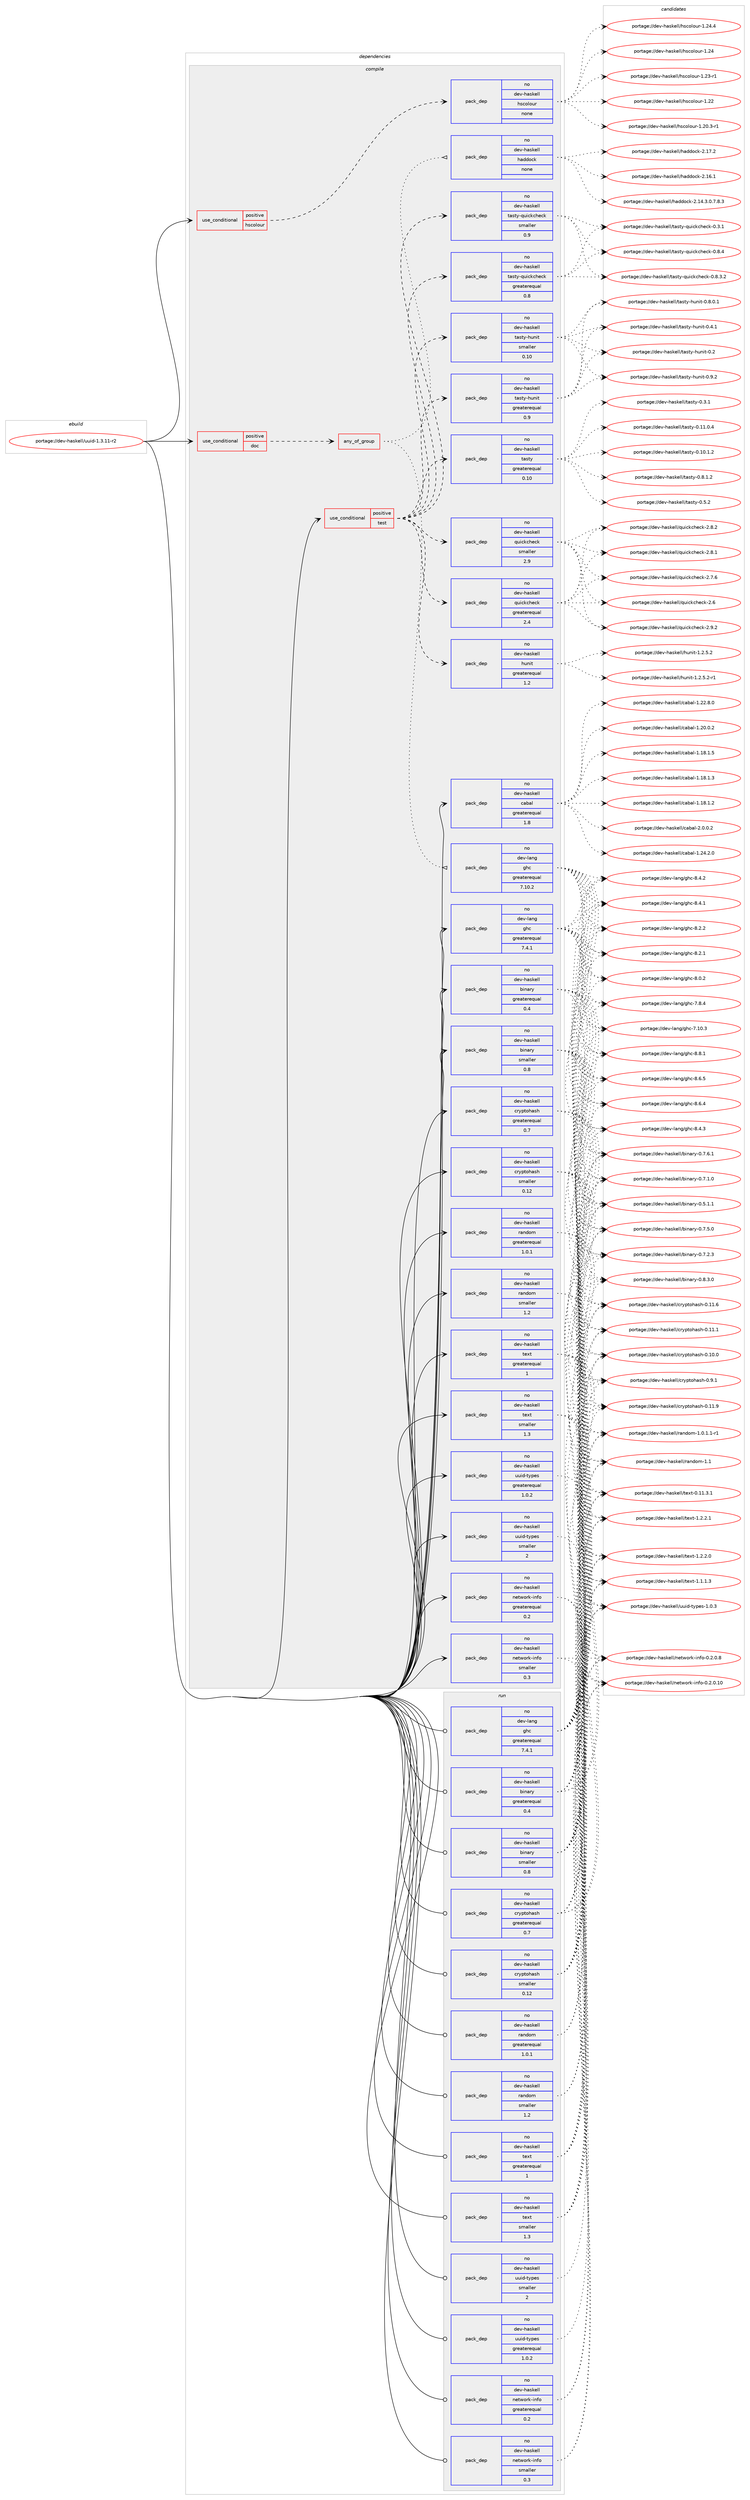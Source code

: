 digraph prolog {

# *************
# Graph options
# *************

newrank=true;
concentrate=true;
compound=true;
graph [rankdir=LR,fontname=Helvetica,fontsize=10,ranksep=1.5];#, ranksep=2.5, nodesep=0.2];
edge  [arrowhead=vee];
node  [fontname=Helvetica,fontsize=10];

# **********
# The ebuild
# **********

subgraph cluster_leftcol {
color=gray;
label=<<i>ebuild</i>>;
id [label="portage://dev-haskell/uuid-1.3.11-r2", color=red, width=4, href="../dev-haskell/uuid-1.3.11-r2.svg"];
}

# ****************
# The dependencies
# ****************

subgraph cluster_midcol {
color=gray;
label=<<i>dependencies</i>>;
subgraph cluster_compile {
fillcolor="#eeeeee";
style=filled;
label=<<i>compile</i>>;
subgraph cond131152 {
dependency540403 [label=<<TABLE BORDER="0" CELLBORDER="1" CELLSPACING="0" CELLPADDING="4"><TR><TD ROWSPAN="3" CELLPADDING="10">use_conditional</TD></TR><TR><TD>positive</TD></TR><TR><TD>doc</TD></TR></TABLE>>, shape=none, color=red];
subgraph any5537 {
dependency540404 [label=<<TABLE BORDER="0" CELLBORDER="1" CELLSPACING="0" CELLPADDING="4"><TR><TD CELLPADDING="10">any_of_group</TD></TR></TABLE>>, shape=none, color=red];subgraph pack403477 {
dependency540405 [label=<<TABLE BORDER="0" CELLBORDER="1" CELLSPACING="0" CELLPADDING="4" WIDTH="220"><TR><TD ROWSPAN="6" CELLPADDING="30">pack_dep</TD></TR><TR><TD WIDTH="110">no</TD></TR><TR><TD>dev-haskell</TD></TR><TR><TD>haddock</TD></TR><TR><TD>none</TD></TR><TR><TD></TD></TR></TABLE>>, shape=none, color=blue];
}
dependency540404:e -> dependency540405:w [weight=20,style="dotted",arrowhead="oinv"];
subgraph pack403478 {
dependency540406 [label=<<TABLE BORDER="0" CELLBORDER="1" CELLSPACING="0" CELLPADDING="4" WIDTH="220"><TR><TD ROWSPAN="6" CELLPADDING="30">pack_dep</TD></TR><TR><TD WIDTH="110">no</TD></TR><TR><TD>dev-lang</TD></TR><TR><TD>ghc</TD></TR><TR><TD>greaterequal</TD></TR><TR><TD>7.10.2</TD></TR></TABLE>>, shape=none, color=blue];
}
dependency540404:e -> dependency540406:w [weight=20,style="dotted",arrowhead="oinv"];
}
dependency540403:e -> dependency540404:w [weight=20,style="dashed",arrowhead="vee"];
}
id:e -> dependency540403:w [weight=20,style="solid",arrowhead="vee"];
subgraph cond131153 {
dependency540407 [label=<<TABLE BORDER="0" CELLBORDER="1" CELLSPACING="0" CELLPADDING="4"><TR><TD ROWSPAN="3" CELLPADDING="10">use_conditional</TD></TR><TR><TD>positive</TD></TR><TR><TD>hscolour</TD></TR></TABLE>>, shape=none, color=red];
subgraph pack403479 {
dependency540408 [label=<<TABLE BORDER="0" CELLBORDER="1" CELLSPACING="0" CELLPADDING="4" WIDTH="220"><TR><TD ROWSPAN="6" CELLPADDING="30">pack_dep</TD></TR><TR><TD WIDTH="110">no</TD></TR><TR><TD>dev-haskell</TD></TR><TR><TD>hscolour</TD></TR><TR><TD>none</TD></TR><TR><TD></TD></TR></TABLE>>, shape=none, color=blue];
}
dependency540407:e -> dependency540408:w [weight=20,style="dashed",arrowhead="vee"];
}
id:e -> dependency540407:w [weight=20,style="solid",arrowhead="vee"];
subgraph cond131154 {
dependency540409 [label=<<TABLE BORDER="0" CELLBORDER="1" CELLSPACING="0" CELLPADDING="4"><TR><TD ROWSPAN="3" CELLPADDING="10">use_conditional</TD></TR><TR><TD>positive</TD></TR><TR><TD>test</TD></TR></TABLE>>, shape=none, color=red];
subgraph pack403480 {
dependency540410 [label=<<TABLE BORDER="0" CELLBORDER="1" CELLSPACING="0" CELLPADDING="4" WIDTH="220"><TR><TD ROWSPAN="6" CELLPADDING="30">pack_dep</TD></TR><TR><TD WIDTH="110">no</TD></TR><TR><TD>dev-haskell</TD></TR><TR><TD>hunit</TD></TR><TR><TD>greaterequal</TD></TR><TR><TD>1.2</TD></TR></TABLE>>, shape=none, color=blue];
}
dependency540409:e -> dependency540410:w [weight=20,style="dashed",arrowhead="vee"];
subgraph pack403481 {
dependency540411 [label=<<TABLE BORDER="0" CELLBORDER="1" CELLSPACING="0" CELLPADDING="4" WIDTH="220"><TR><TD ROWSPAN="6" CELLPADDING="30">pack_dep</TD></TR><TR><TD WIDTH="110">no</TD></TR><TR><TD>dev-haskell</TD></TR><TR><TD>quickcheck</TD></TR><TR><TD>greaterequal</TD></TR><TR><TD>2.4</TD></TR></TABLE>>, shape=none, color=blue];
}
dependency540409:e -> dependency540411:w [weight=20,style="dashed",arrowhead="vee"];
subgraph pack403482 {
dependency540412 [label=<<TABLE BORDER="0" CELLBORDER="1" CELLSPACING="0" CELLPADDING="4" WIDTH="220"><TR><TD ROWSPAN="6" CELLPADDING="30">pack_dep</TD></TR><TR><TD WIDTH="110">no</TD></TR><TR><TD>dev-haskell</TD></TR><TR><TD>quickcheck</TD></TR><TR><TD>smaller</TD></TR><TR><TD>2.9</TD></TR></TABLE>>, shape=none, color=blue];
}
dependency540409:e -> dependency540412:w [weight=20,style="dashed",arrowhead="vee"];
subgraph pack403483 {
dependency540413 [label=<<TABLE BORDER="0" CELLBORDER="1" CELLSPACING="0" CELLPADDING="4" WIDTH="220"><TR><TD ROWSPAN="6" CELLPADDING="30">pack_dep</TD></TR><TR><TD WIDTH="110">no</TD></TR><TR><TD>dev-haskell</TD></TR><TR><TD>tasty</TD></TR><TR><TD>greaterequal</TD></TR><TR><TD>0.10</TD></TR></TABLE>>, shape=none, color=blue];
}
dependency540409:e -> dependency540413:w [weight=20,style="dashed",arrowhead="vee"];
subgraph pack403484 {
dependency540414 [label=<<TABLE BORDER="0" CELLBORDER="1" CELLSPACING="0" CELLPADDING="4" WIDTH="220"><TR><TD ROWSPAN="6" CELLPADDING="30">pack_dep</TD></TR><TR><TD WIDTH="110">no</TD></TR><TR><TD>dev-haskell</TD></TR><TR><TD>tasty-hunit</TD></TR><TR><TD>greaterequal</TD></TR><TR><TD>0.9</TD></TR></TABLE>>, shape=none, color=blue];
}
dependency540409:e -> dependency540414:w [weight=20,style="dashed",arrowhead="vee"];
subgraph pack403485 {
dependency540415 [label=<<TABLE BORDER="0" CELLBORDER="1" CELLSPACING="0" CELLPADDING="4" WIDTH="220"><TR><TD ROWSPAN="6" CELLPADDING="30">pack_dep</TD></TR><TR><TD WIDTH="110">no</TD></TR><TR><TD>dev-haskell</TD></TR><TR><TD>tasty-hunit</TD></TR><TR><TD>smaller</TD></TR><TR><TD>0.10</TD></TR></TABLE>>, shape=none, color=blue];
}
dependency540409:e -> dependency540415:w [weight=20,style="dashed",arrowhead="vee"];
subgraph pack403486 {
dependency540416 [label=<<TABLE BORDER="0" CELLBORDER="1" CELLSPACING="0" CELLPADDING="4" WIDTH="220"><TR><TD ROWSPAN="6" CELLPADDING="30">pack_dep</TD></TR><TR><TD WIDTH="110">no</TD></TR><TR><TD>dev-haskell</TD></TR><TR><TD>tasty-quickcheck</TD></TR><TR><TD>greaterequal</TD></TR><TR><TD>0.8</TD></TR></TABLE>>, shape=none, color=blue];
}
dependency540409:e -> dependency540416:w [weight=20,style="dashed",arrowhead="vee"];
subgraph pack403487 {
dependency540417 [label=<<TABLE BORDER="0" CELLBORDER="1" CELLSPACING="0" CELLPADDING="4" WIDTH="220"><TR><TD ROWSPAN="6" CELLPADDING="30">pack_dep</TD></TR><TR><TD WIDTH="110">no</TD></TR><TR><TD>dev-haskell</TD></TR><TR><TD>tasty-quickcheck</TD></TR><TR><TD>smaller</TD></TR><TR><TD>0.9</TD></TR></TABLE>>, shape=none, color=blue];
}
dependency540409:e -> dependency540417:w [weight=20,style="dashed",arrowhead="vee"];
}
id:e -> dependency540409:w [weight=20,style="solid",arrowhead="vee"];
subgraph pack403488 {
dependency540418 [label=<<TABLE BORDER="0" CELLBORDER="1" CELLSPACING="0" CELLPADDING="4" WIDTH="220"><TR><TD ROWSPAN="6" CELLPADDING="30">pack_dep</TD></TR><TR><TD WIDTH="110">no</TD></TR><TR><TD>dev-haskell</TD></TR><TR><TD>binary</TD></TR><TR><TD>greaterequal</TD></TR><TR><TD>0.4</TD></TR></TABLE>>, shape=none, color=blue];
}
id:e -> dependency540418:w [weight=20,style="solid",arrowhead="vee"];
subgraph pack403489 {
dependency540419 [label=<<TABLE BORDER="0" CELLBORDER="1" CELLSPACING="0" CELLPADDING="4" WIDTH="220"><TR><TD ROWSPAN="6" CELLPADDING="30">pack_dep</TD></TR><TR><TD WIDTH="110">no</TD></TR><TR><TD>dev-haskell</TD></TR><TR><TD>binary</TD></TR><TR><TD>smaller</TD></TR><TR><TD>0.8</TD></TR></TABLE>>, shape=none, color=blue];
}
id:e -> dependency540419:w [weight=20,style="solid",arrowhead="vee"];
subgraph pack403490 {
dependency540420 [label=<<TABLE BORDER="0" CELLBORDER="1" CELLSPACING="0" CELLPADDING="4" WIDTH="220"><TR><TD ROWSPAN="6" CELLPADDING="30">pack_dep</TD></TR><TR><TD WIDTH="110">no</TD></TR><TR><TD>dev-haskell</TD></TR><TR><TD>cabal</TD></TR><TR><TD>greaterequal</TD></TR><TR><TD>1.8</TD></TR></TABLE>>, shape=none, color=blue];
}
id:e -> dependency540420:w [weight=20,style="solid",arrowhead="vee"];
subgraph pack403491 {
dependency540421 [label=<<TABLE BORDER="0" CELLBORDER="1" CELLSPACING="0" CELLPADDING="4" WIDTH="220"><TR><TD ROWSPAN="6" CELLPADDING="30">pack_dep</TD></TR><TR><TD WIDTH="110">no</TD></TR><TR><TD>dev-haskell</TD></TR><TR><TD>cryptohash</TD></TR><TR><TD>greaterequal</TD></TR><TR><TD>0.7</TD></TR></TABLE>>, shape=none, color=blue];
}
id:e -> dependency540421:w [weight=20,style="solid",arrowhead="vee"];
subgraph pack403492 {
dependency540422 [label=<<TABLE BORDER="0" CELLBORDER="1" CELLSPACING="0" CELLPADDING="4" WIDTH="220"><TR><TD ROWSPAN="6" CELLPADDING="30">pack_dep</TD></TR><TR><TD WIDTH="110">no</TD></TR><TR><TD>dev-haskell</TD></TR><TR><TD>cryptohash</TD></TR><TR><TD>smaller</TD></TR><TR><TD>0.12</TD></TR></TABLE>>, shape=none, color=blue];
}
id:e -> dependency540422:w [weight=20,style="solid",arrowhead="vee"];
subgraph pack403493 {
dependency540423 [label=<<TABLE BORDER="0" CELLBORDER="1" CELLSPACING="0" CELLPADDING="4" WIDTH="220"><TR><TD ROWSPAN="6" CELLPADDING="30">pack_dep</TD></TR><TR><TD WIDTH="110">no</TD></TR><TR><TD>dev-haskell</TD></TR><TR><TD>network-info</TD></TR><TR><TD>greaterequal</TD></TR><TR><TD>0.2</TD></TR></TABLE>>, shape=none, color=blue];
}
id:e -> dependency540423:w [weight=20,style="solid",arrowhead="vee"];
subgraph pack403494 {
dependency540424 [label=<<TABLE BORDER="0" CELLBORDER="1" CELLSPACING="0" CELLPADDING="4" WIDTH="220"><TR><TD ROWSPAN="6" CELLPADDING="30">pack_dep</TD></TR><TR><TD WIDTH="110">no</TD></TR><TR><TD>dev-haskell</TD></TR><TR><TD>network-info</TD></TR><TR><TD>smaller</TD></TR><TR><TD>0.3</TD></TR></TABLE>>, shape=none, color=blue];
}
id:e -> dependency540424:w [weight=20,style="solid",arrowhead="vee"];
subgraph pack403495 {
dependency540425 [label=<<TABLE BORDER="0" CELLBORDER="1" CELLSPACING="0" CELLPADDING="4" WIDTH="220"><TR><TD ROWSPAN="6" CELLPADDING="30">pack_dep</TD></TR><TR><TD WIDTH="110">no</TD></TR><TR><TD>dev-haskell</TD></TR><TR><TD>random</TD></TR><TR><TD>greaterequal</TD></TR><TR><TD>1.0.1</TD></TR></TABLE>>, shape=none, color=blue];
}
id:e -> dependency540425:w [weight=20,style="solid",arrowhead="vee"];
subgraph pack403496 {
dependency540426 [label=<<TABLE BORDER="0" CELLBORDER="1" CELLSPACING="0" CELLPADDING="4" WIDTH="220"><TR><TD ROWSPAN="6" CELLPADDING="30">pack_dep</TD></TR><TR><TD WIDTH="110">no</TD></TR><TR><TD>dev-haskell</TD></TR><TR><TD>random</TD></TR><TR><TD>smaller</TD></TR><TR><TD>1.2</TD></TR></TABLE>>, shape=none, color=blue];
}
id:e -> dependency540426:w [weight=20,style="solid",arrowhead="vee"];
subgraph pack403497 {
dependency540427 [label=<<TABLE BORDER="0" CELLBORDER="1" CELLSPACING="0" CELLPADDING="4" WIDTH="220"><TR><TD ROWSPAN="6" CELLPADDING="30">pack_dep</TD></TR><TR><TD WIDTH="110">no</TD></TR><TR><TD>dev-haskell</TD></TR><TR><TD>text</TD></TR><TR><TD>greaterequal</TD></TR><TR><TD>1</TD></TR></TABLE>>, shape=none, color=blue];
}
id:e -> dependency540427:w [weight=20,style="solid",arrowhead="vee"];
subgraph pack403498 {
dependency540428 [label=<<TABLE BORDER="0" CELLBORDER="1" CELLSPACING="0" CELLPADDING="4" WIDTH="220"><TR><TD ROWSPAN="6" CELLPADDING="30">pack_dep</TD></TR><TR><TD WIDTH="110">no</TD></TR><TR><TD>dev-haskell</TD></TR><TR><TD>text</TD></TR><TR><TD>smaller</TD></TR><TR><TD>1.3</TD></TR></TABLE>>, shape=none, color=blue];
}
id:e -> dependency540428:w [weight=20,style="solid",arrowhead="vee"];
subgraph pack403499 {
dependency540429 [label=<<TABLE BORDER="0" CELLBORDER="1" CELLSPACING="0" CELLPADDING="4" WIDTH="220"><TR><TD ROWSPAN="6" CELLPADDING="30">pack_dep</TD></TR><TR><TD WIDTH="110">no</TD></TR><TR><TD>dev-haskell</TD></TR><TR><TD>uuid-types</TD></TR><TR><TD>greaterequal</TD></TR><TR><TD>1.0.2</TD></TR></TABLE>>, shape=none, color=blue];
}
id:e -> dependency540429:w [weight=20,style="solid",arrowhead="vee"];
subgraph pack403500 {
dependency540430 [label=<<TABLE BORDER="0" CELLBORDER="1" CELLSPACING="0" CELLPADDING="4" WIDTH="220"><TR><TD ROWSPAN="6" CELLPADDING="30">pack_dep</TD></TR><TR><TD WIDTH="110">no</TD></TR><TR><TD>dev-haskell</TD></TR><TR><TD>uuid-types</TD></TR><TR><TD>smaller</TD></TR><TR><TD>2</TD></TR></TABLE>>, shape=none, color=blue];
}
id:e -> dependency540430:w [weight=20,style="solid",arrowhead="vee"];
subgraph pack403501 {
dependency540431 [label=<<TABLE BORDER="0" CELLBORDER="1" CELLSPACING="0" CELLPADDING="4" WIDTH="220"><TR><TD ROWSPAN="6" CELLPADDING="30">pack_dep</TD></TR><TR><TD WIDTH="110">no</TD></TR><TR><TD>dev-lang</TD></TR><TR><TD>ghc</TD></TR><TR><TD>greaterequal</TD></TR><TR><TD>7.4.1</TD></TR></TABLE>>, shape=none, color=blue];
}
id:e -> dependency540431:w [weight=20,style="solid",arrowhead="vee"];
}
subgraph cluster_compileandrun {
fillcolor="#eeeeee";
style=filled;
label=<<i>compile and run</i>>;
}
subgraph cluster_run {
fillcolor="#eeeeee";
style=filled;
label=<<i>run</i>>;
subgraph pack403502 {
dependency540432 [label=<<TABLE BORDER="0" CELLBORDER="1" CELLSPACING="0" CELLPADDING="4" WIDTH="220"><TR><TD ROWSPAN="6" CELLPADDING="30">pack_dep</TD></TR><TR><TD WIDTH="110">no</TD></TR><TR><TD>dev-haskell</TD></TR><TR><TD>binary</TD></TR><TR><TD>greaterequal</TD></TR><TR><TD>0.4</TD></TR></TABLE>>, shape=none, color=blue];
}
id:e -> dependency540432:w [weight=20,style="solid",arrowhead="odot"];
subgraph pack403503 {
dependency540433 [label=<<TABLE BORDER="0" CELLBORDER="1" CELLSPACING="0" CELLPADDING="4" WIDTH="220"><TR><TD ROWSPAN="6" CELLPADDING="30">pack_dep</TD></TR><TR><TD WIDTH="110">no</TD></TR><TR><TD>dev-haskell</TD></TR><TR><TD>binary</TD></TR><TR><TD>smaller</TD></TR><TR><TD>0.8</TD></TR></TABLE>>, shape=none, color=blue];
}
id:e -> dependency540433:w [weight=20,style="solid",arrowhead="odot"];
subgraph pack403504 {
dependency540434 [label=<<TABLE BORDER="0" CELLBORDER="1" CELLSPACING="0" CELLPADDING="4" WIDTH="220"><TR><TD ROWSPAN="6" CELLPADDING="30">pack_dep</TD></TR><TR><TD WIDTH="110">no</TD></TR><TR><TD>dev-haskell</TD></TR><TR><TD>cryptohash</TD></TR><TR><TD>greaterequal</TD></TR><TR><TD>0.7</TD></TR></TABLE>>, shape=none, color=blue];
}
id:e -> dependency540434:w [weight=20,style="solid",arrowhead="odot"];
subgraph pack403505 {
dependency540435 [label=<<TABLE BORDER="0" CELLBORDER="1" CELLSPACING="0" CELLPADDING="4" WIDTH="220"><TR><TD ROWSPAN="6" CELLPADDING="30">pack_dep</TD></TR><TR><TD WIDTH="110">no</TD></TR><TR><TD>dev-haskell</TD></TR><TR><TD>cryptohash</TD></TR><TR><TD>smaller</TD></TR><TR><TD>0.12</TD></TR></TABLE>>, shape=none, color=blue];
}
id:e -> dependency540435:w [weight=20,style="solid",arrowhead="odot"];
subgraph pack403506 {
dependency540436 [label=<<TABLE BORDER="0" CELLBORDER="1" CELLSPACING="0" CELLPADDING="4" WIDTH="220"><TR><TD ROWSPAN="6" CELLPADDING="30">pack_dep</TD></TR><TR><TD WIDTH="110">no</TD></TR><TR><TD>dev-haskell</TD></TR><TR><TD>network-info</TD></TR><TR><TD>greaterequal</TD></TR><TR><TD>0.2</TD></TR></TABLE>>, shape=none, color=blue];
}
id:e -> dependency540436:w [weight=20,style="solid",arrowhead="odot"];
subgraph pack403507 {
dependency540437 [label=<<TABLE BORDER="0" CELLBORDER="1" CELLSPACING="0" CELLPADDING="4" WIDTH="220"><TR><TD ROWSPAN="6" CELLPADDING="30">pack_dep</TD></TR><TR><TD WIDTH="110">no</TD></TR><TR><TD>dev-haskell</TD></TR><TR><TD>network-info</TD></TR><TR><TD>smaller</TD></TR><TR><TD>0.3</TD></TR></TABLE>>, shape=none, color=blue];
}
id:e -> dependency540437:w [weight=20,style="solid",arrowhead="odot"];
subgraph pack403508 {
dependency540438 [label=<<TABLE BORDER="0" CELLBORDER="1" CELLSPACING="0" CELLPADDING="4" WIDTH="220"><TR><TD ROWSPAN="6" CELLPADDING="30">pack_dep</TD></TR><TR><TD WIDTH="110">no</TD></TR><TR><TD>dev-haskell</TD></TR><TR><TD>random</TD></TR><TR><TD>greaterequal</TD></TR><TR><TD>1.0.1</TD></TR></TABLE>>, shape=none, color=blue];
}
id:e -> dependency540438:w [weight=20,style="solid",arrowhead="odot"];
subgraph pack403509 {
dependency540439 [label=<<TABLE BORDER="0" CELLBORDER="1" CELLSPACING="0" CELLPADDING="4" WIDTH="220"><TR><TD ROWSPAN="6" CELLPADDING="30">pack_dep</TD></TR><TR><TD WIDTH="110">no</TD></TR><TR><TD>dev-haskell</TD></TR><TR><TD>random</TD></TR><TR><TD>smaller</TD></TR><TR><TD>1.2</TD></TR></TABLE>>, shape=none, color=blue];
}
id:e -> dependency540439:w [weight=20,style="solid",arrowhead="odot"];
subgraph pack403510 {
dependency540440 [label=<<TABLE BORDER="0" CELLBORDER="1" CELLSPACING="0" CELLPADDING="4" WIDTH="220"><TR><TD ROWSPAN="6" CELLPADDING="30">pack_dep</TD></TR><TR><TD WIDTH="110">no</TD></TR><TR><TD>dev-haskell</TD></TR><TR><TD>text</TD></TR><TR><TD>greaterequal</TD></TR><TR><TD>1</TD></TR></TABLE>>, shape=none, color=blue];
}
id:e -> dependency540440:w [weight=20,style="solid",arrowhead="odot"];
subgraph pack403511 {
dependency540441 [label=<<TABLE BORDER="0" CELLBORDER="1" CELLSPACING="0" CELLPADDING="4" WIDTH="220"><TR><TD ROWSPAN="6" CELLPADDING="30">pack_dep</TD></TR><TR><TD WIDTH="110">no</TD></TR><TR><TD>dev-haskell</TD></TR><TR><TD>text</TD></TR><TR><TD>smaller</TD></TR><TR><TD>1.3</TD></TR></TABLE>>, shape=none, color=blue];
}
id:e -> dependency540441:w [weight=20,style="solid",arrowhead="odot"];
subgraph pack403512 {
dependency540442 [label=<<TABLE BORDER="0" CELLBORDER="1" CELLSPACING="0" CELLPADDING="4" WIDTH="220"><TR><TD ROWSPAN="6" CELLPADDING="30">pack_dep</TD></TR><TR><TD WIDTH="110">no</TD></TR><TR><TD>dev-haskell</TD></TR><TR><TD>uuid-types</TD></TR><TR><TD>greaterequal</TD></TR><TR><TD>1.0.2</TD></TR></TABLE>>, shape=none, color=blue];
}
id:e -> dependency540442:w [weight=20,style="solid",arrowhead="odot"];
subgraph pack403513 {
dependency540443 [label=<<TABLE BORDER="0" CELLBORDER="1" CELLSPACING="0" CELLPADDING="4" WIDTH="220"><TR><TD ROWSPAN="6" CELLPADDING="30">pack_dep</TD></TR><TR><TD WIDTH="110">no</TD></TR><TR><TD>dev-haskell</TD></TR><TR><TD>uuid-types</TD></TR><TR><TD>smaller</TD></TR><TR><TD>2</TD></TR></TABLE>>, shape=none, color=blue];
}
id:e -> dependency540443:w [weight=20,style="solid",arrowhead="odot"];
subgraph pack403514 {
dependency540444 [label=<<TABLE BORDER="0" CELLBORDER="1" CELLSPACING="0" CELLPADDING="4" WIDTH="220"><TR><TD ROWSPAN="6" CELLPADDING="30">pack_dep</TD></TR><TR><TD WIDTH="110">no</TD></TR><TR><TD>dev-lang</TD></TR><TR><TD>ghc</TD></TR><TR><TD>greaterequal</TD></TR><TR><TD>7.4.1</TD></TR></TABLE>>, shape=none, color=blue];
}
id:e -> dependency540444:w [weight=20,style="solid",arrowhead="odot"];
}
}

# **************
# The candidates
# **************

subgraph cluster_choices {
rank=same;
color=gray;
label=<<i>candidates</i>>;

subgraph choice403477 {
color=black;
nodesep=1;
choice100101118451049711510710110810847104971001001119910745504649554650 [label="portage://dev-haskell/haddock-2.17.2", color=red, width=4,href="../dev-haskell/haddock-2.17.2.svg"];
choice100101118451049711510710110810847104971001001119910745504649544649 [label="portage://dev-haskell/haddock-2.16.1", color=red, width=4,href="../dev-haskell/haddock-2.16.1.svg"];
choice1001011184510497115107101108108471049710010011199107455046495246514648465546564651 [label="portage://dev-haskell/haddock-2.14.3.0.7.8.3", color=red, width=4,href="../dev-haskell/haddock-2.14.3.0.7.8.3.svg"];
dependency540405:e -> choice100101118451049711510710110810847104971001001119910745504649554650:w [style=dotted,weight="100"];
dependency540405:e -> choice100101118451049711510710110810847104971001001119910745504649544649:w [style=dotted,weight="100"];
dependency540405:e -> choice1001011184510497115107101108108471049710010011199107455046495246514648465546564651:w [style=dotted,weight="100"];
}
subgraph choice403478 {
color=black;
nodesep=1;
choice10010111845108971101034710310499455646564649 [label="portage://dev-lang/ghc-8.8.1", color=red, width=4,href="../dev-lang/ghc-8.8.1.svg"];
choice10010111845108971101034710310499455646544653 [label="portage://dev-lang/ghc-8.6.5", color=red, width=4,href="../dev-lang/ghc-8.6.5.svg"];
choice10010111845108971101034710310499455646544652 [label="portage://dev-lang/ghc-8.6.4", color=red, width=4,href="../dev-lang/ghc-8.6.4.svg"];
choice10010111845108971101034710310499455646524651 [label="portage://dev-lang/ghc-8.4.3", color=red, width=4,href="../dev-lang/ghc-8.4.3.svg"];
choice10010111845108971101034710310499455646524650 [label="portage://dev-lang/ghc-8.4.2", color=red, width=4,href="../dev-lang/ghc-8.4.2.svg"];
choice10010111845108971101034710310499455646524649 [label="portage://dev-lang/ghc-8.4.1", color=red, width=4,href="../dev-lang/ghc-8.4.1.svg"];
choice10010111845108971101034710310499455646504650 [label="portage://dev-lang/ghc-8.2.2", color=red, width=4,href="../dev-lang/ghc-8.2.2.svg"];
choice10010111845108971101034710310499455646504649 [label="portage://dev-lang/ghc-8.2.1", color=red, width=4,href="../dev-lang/ghc-8.2.1.svg"];
choice10010111845108971101034710310499455646484650 [label="portage://dev-lang/ghc-8.0.2", color=red, width=4,href="../dev-lang/ghc-8.0.2.svg"];
choice10010111845108971101034710310499455546564652 [label="portage://dev-lang/ghc-7.8.4", color=red, width=4,href="../dev-lang/ghc-7.8.4.svg"];
choice1001011184510897110103471031049945554649484651 [label="portage://dev-lang/ghc-7.10.3", color=red, width=4,href="../dev-lang/ghc-7.10.3.svg"];
dependency540406:e -> choice10010111845108971101034710310499455646564649:w [style=dotted,weight="100"];
dependency540406:e -> choice10010111845108971101034710310499455646544653:w [style=dotted,weight="100"];
dependency540406:e -> choice10010111845108971101034710310499455646544652:w [style=dotted,weight="100"];
dependency540406:e -> choice10010111845108971101034710310499455646524651:w [style=dotted,weight="100"];
dependency540406:e -> choice10010111845108971101034710310499455646524650:w [style=dotted,weight="100"];
dependency540406:e -> choice10010111845108971101034710310499455646524649:w [style=dotted,weight="100"];
dependency540406:e -> choice10010111845108971101034710310499455646504650:w [style=dotted,weight="100"];
dependency540406:e -> choice10010111845108971101034710310499455646504649:w [style=dotted,weight="100"];
dependency540406:e -> choice10010111845108971101034710310499455646484650:w [style=dotted,weight="100"];
dependency540406:e -> choice10010111845108971101034710310499455546564652:w [style=dotted,weight="100"];
dependency540406:e -> choice1001011184510897110103471031049945554649484651:w [style=dotted,weight="100"];
}
subgraph choice403479 {
color=black;
nodesep=1;
choice1001011184510497115107101108108471041159911110811111711445494650524652 [label="portage://dev-haskell/hscolour-1.24.4", color=red, width=4,href="../dev-haskell/hscolour-1.24.4.svg"];
choice100101118451049711510710110810847104115991111081111171144549465052 [label="portage://dev-haskell/hscolour-1.24", color=red, width=4,href="../dev-haskell/hscolour-1.24.svg"];
choice1001011184510497115107101108108471041159911110811111711445494650514511449 [label="portage://dev-haskell/hscolour-1.23-r1", color=red, width=4,href="../dev-haskell/hscolour-1.23-r1.svg"];
choice100101118451049711510710110810847104115991111081111171144549465050 [label="portage://dev-haskell/hscolour-1.22", color=red, width=4,href="../dev-haskell/hscolour-1.22.svg"];
choice10010111845104971151071011081084710411599111108111117114454946504846514511449 [label="portage://dev-haskell/hscolour-1.20.3-r1", color=red, width=4,href="../dev-haskell/hscolour-1.20.3-r1.svg"];
dependency540408:e -> choice1001011184510497115107101108108471041159911110811111711445494650524652:w [style=dotted,weight="100"];
dependency540408:e -> choice100101118451049711510710110810847104115991111081111171144549465052:w [style=dotted,weight="100"];
dependency540408:e -> choice1001011184510497115107101108108471041159911110811111711445494650514511449:w [style=dotted,weight="100"];
dependency540408:e -> choice100101118451049711510710110810847104115991111081111171144549465050:w [style=dotted,weight="100"];
dependency540408:e -> choice10010111845104971151071011081084710411599111108111117114454946504846514511449:w [style=dotted,weight="100"];
}
subgraph choice403480 {
color=black;
nodesep=1;
choice10010111845104971151071011081084710411711010511645494650465346504511449 [label="portage://dev-haskell/hunit-1.2.5.2-r1", color=red, width=4,href="../dev-haskell/hunit-1.2.5.2-r1.svg"];
choice1001011184510497115107101108108471041171101051164549465046534650 [label="portage://dev-haskell/hunit-1.2.5.2", color=red, width=4,href="../dev-haskell/hunit-1.2.5.2.svg"];
dependency540410:e -> choice10010111845104971151071011081084710411711010511645494650465346504511449:w [style=dotted,weight="100"];
dependency540410:e -> choice1001011184510497115107101108108471041171101051164549465046534650:w [style=dotted,weight="100"];
}
subgraph choice403481 {
color=black;
nodesep=1;
choice100101118451049711510710110810847113117105991079910410199107455046574650 [label="portage://dev-haskell/quickcheck-2.9.2", color=red, width=4,href="../dev-haskell/quickcheck-2.9.2.svg"];
choice100101118451049711510710110810847113117105991079910410199107455046564650 [label="portage://dev-haskell/quickcheck-2.8.2", color=red, width=4,href="../dev-haskell/quickcheck-2.8.2.svg"];
choice100101118451049711510710110810847113117105991079910410199107455046564649 [label="portage://dev-haskell/quickcheck-2.8.1", color=red, width=4,href="../dev-haskell/quickcheck-2.8.1.svg"];
choice100101118451049711510710110810847113117105991079910410199107455046554654 [label="portage://dev-haskell/quickcheck-2.7.6", color=red, width=4,href="../dev-haskell/quickcheck-2.7.6.svg"];
choice10010111845104971151071011081084711311710599107991041019910745504654 [label="portage://dev-haskell/quickcheck-2.6", color=red, width=4,href="../dev-haskell/quickcheck-2.6.svg"];
dependency540411:e -> choice100101118451049711510710110810847113117105991079910410199107455046574650:w [style=dotted,weight="100"];
dependency540411:e -> choice100101118451049711510710110810847113117105991079910410199107455046564650:w [style=dotted,weight="100"];
dependency540411:e -> choice100101118451049711510710110810847113117105991079910410199107455046564649:w [style=dotted,weight="100"];
dependency540411:e -> choice100101118451049711510710110810847113117105991079910410199107455046554654:w [style=dotted,weight="100"];
dependency540411:e -> choice10010111845104971151071011081084711311710599107991041019910745504654:w [style=dotted,weight="100"];
}
subgraph choice403482 {
color=black;
nodesep=1;
choice100101118451049711510710110810847113117105991079910410199107455046574650 [label="portage://dev-haskell/quickcheck-2.9.2", color=red, width=4,href="../dev-haskell/quickcheck-2.9.2.svg"];
choice100101118451049711510710110810847113117105991079910410199107455046564650 [label="portage://dev-haskell/quickcheck-2.8.2", color=red, width=4,href="../dev-haskell/quickcheck-2.8.2.svg"];
choice100101118451049711510710110810847113117105991079910410199107455046564649 [label="portage://dev-haskell/quickcheck-2.8.1", color=red, width=4,href="../dev-haskell/quickcheck-2.8.1.svg"];
choice100101118451049711510710110810847113117105991079910410199107455046554654 [label="portage://dev-haskell/quickcheck-2.7.6", color=red, width=4,href="../dev-haskell/quickcheck-2.7.6.svg"];
choice10010111845104971151071011081084711311710599107991041019910745504654 [label="portage://dev-haskell/quickcheck-2.6", color=red, width=4,href="../dev-haskell/quickcheck-2.6.svg"];
dependency540412:e -> choice100101118451049711510710110810847113117105991079910410199107455046574650:w [style=dotted,weight="100"];
dependency540412:e -> choice100101118451049711510710110810847113117105991079910410199107455046564650:w [style=dotted,weight="100"];
dependency540412:e -> choice100101118451049711510710110810847113117105991079910410199107455046564649:w [style=dotted,weight="100"];
dependency540412:e -> choice100101118451049711510710110810847113117105991079910410199107455046554654:w [style=dotted,weight="100"];
dependency540412:e -> choice10010111845104971151071011081084711311710599107991041019910745504654:w [style=dotted,weight="100"];
}
subgraph choice403483 {
color=black;
nodesep=1;
choice100101118451049711510710110810847116971151161214548465646494650 [label="portage://dev-haskell/tasty-0.8.1.2", color=red, width=4,href="../dev-haskell/tasty-0.8.1.2.svg"];
choice10010111845104971151071011081084711697115116121454846534650 [label="portage://dev-haskell/tasty-0.5.2", color=red, width=4,href="../dev-haskell/tasty-0.5.2.svg"];
choice10010111845104971151071011081084711697115116121454846514649 [label="portage://dev-haskell/tasty-0.3.1", color=red, width=4,href="../dev-haskell/tasty-0.3.1.svg"];
choice10010111845104971151071011081084711697115116121454846494946484652 [label="portage://dev-haskell/tasty-0.11.0.4", color=red, width=4,href="../dev-haskell/tasty-0.11.0.4.svg"];
choice10010111845104971151071011081084711697115116121454846494846494650 [label="portage://dev-haskell/tasty-0.10.1.2", color=red, width=4,href="../dev-haskell/tasty-0.10.1.2.svg"];
dependency540413:e -> choice100101118451049711510710110810847116971151161214548465646494650:w [style=dotted,weight="100"];
dependency540413:e -> choice10010111845104971151071011081084711697115116121454846534650:w [style=dotted,weight="100"];
dependency540413:e -> choice10010111845104971151071011081084711697115116121454846514649:w [style=dotted,weight="100"];
dependency540413:e -> choice10010111845104971151071011081084711697115116121454846494946484652:w [style=dotted,weight="100"];
dependency540413:e -> choice10010111845104971151071011081084711697115116121454846494846494650:w [style=dotted,weight="100"];
}
subgraph choice403484 {
color=black;
nodesep=1;
choice1001011184510497115107101108108471169711511612145104117110105116454846574650 [label="portage://dev-haskell/tasty-hunit-0.9.2", color=red, width=4,href="../dev-haskell/tasty-hunit-0.9.2.svg"];
choice10010111845104971151071011081084711697115116121451041171101051164548465646484649 [label="portage://dev-haskell/tasty-hunit-0.8.0.1", color=red, width=4,href="../dev-haskell/tasty-hunit-0.8.0.1.svg"];
choice1001011184510497115107101108108471169711511612145104117110105116454846524649 [label="portage://dev-haskell/tasty-hunit-0.4.1", color=red, width=4,href="../dev-haskell/tasty-hunit-0.4.1.svg"];
choice100101118451049711510710110810847116971151161214510411711010511645484650 [label="portage://dev-haskell/tasty-hunit-0.2", color=red, width=4,href="../dev-haskell/tasty-hunit-0.2.svg"];
dependency540414:e -> choice1001011184510497115107101108108471169711511612145104117110105116454846574650:w [style=dotted,weight="100"];
dependency540414:e -> choice10010111845104971151071011081084711697115116121451041171101051164548465646484649:w [style=dotted,weight="100"];
dependency540414:e -> choice1001011184510497115107101108108471169711511612145104117110105116454846524649:w [style=dotted,weight="100"];
dependency540414:e -> choice100101118451049711510710110810847116971151161214510411711010511645484650:w [style=dotted,weight="100"];
}
subgraph choice403485 {
color=black;
nodesep=1;
choice1001011184510497115107101108108471169711511612145104117110105116454846574650 [label="portage://dev-haskell/tasty-hunit-0.9.2", color=red, width=4,href="../dev-haskell/tasty-hunit-0.9.2.svg"];
choice10010111845104971151071011081084711697115116121451041171101051164548465646484649 [label="portage://dev-haskell/tasty-hunit-0.8.0.1", color=red, width=4,href="../dev-haskell/tasty-hunit-0.8.0.1.svg"];
choice1001011184510497115107101108108471169711511612145104117110105116454846524649 [label="portage://dev-haskell/tasty-hunit-0.4.1", color=red, width=4,href="../dev-haskell/tasty-hunit-0.4.1.svg"];
choice100101118451049711510710110810847116971151161214510411711010511645484650 [label="portage://dev-haskell/tasty-hunit-0.2", color=red, width=4,href="../dev-haskell/tasty-hunit-0.2.svg"];
dependency540415:e -> choice1001011184510497115107101108108471169711511612145104117110105116454846574650:w [style=dotted,weight="100"];
dependency540415:e -> choice10010111845104971151071011081084711697115116121451041171101051164548465646484649:w [style=dotted,weight="100"];
dependency540415:e -> choice1001011184510497115107101108108471169711511612145104117110105116454846524649:w [style=dotted,weight="100"];
dependency540415:e -> choice100101118451049711510710110810847116971151161214510411711010511645484650:w [style=dotted,weight="100"];
}
subgraph choice403486 {
color=black;
nodesep=1;
choice1001011184510497115107101108108471169711511612145113117105991079910410199107454846564652 [label="portage://dev-haskell/tasty-quickcheck-0.8.4", color=red, width=4,href="../dev-haskell/tasty-quickcheck-0.8.4.svg"];
choice10010111845104971151071011081084711697115116121451131171059910799104101991074548465646514650 [label="portage://dev-haskell/tasty-quickcheck-0.8.3.2", color=red, width=4,href="../dev-haskell/tasty-quickcheck-0.8.3.2.svg"];
choice1001011184510497115107101108108471169711511612145113117105991079910410199107454846514649 [label="portage://dev-haskell/tasty-quickcheck-0.3.1", color=red, width=4,href="../dev-haskell/tasty-quickcheck-0.3.1.svg"];
dependency540416:e -> choice1001011184510497115107101108108471169711511612145113117105991079910410199107454846564652:w [style=dotted,weight="100"];
dependency540416:e -> choice10010111845104971151071011081084711697115116121451131171059910799104101991074548465646514650:w [style=dotted,weight="100"];
dependency540416:e -> choice1001011184510497115107101108108471169711511612145113117105991079910410199107454846514649:w [style=dotted,weight="100"];
}
subgraph choice403487 {
color=black;
nodesep=1;
choice1001011184510497115107101108108471169711511612145113117105991079910410199107454846564652 [label="portage://dev-haskell/tasty-quickcheck-0.8.4", color=red, width=4,href="../dev-haskell/tasty-quickcheck-0.8.4.svg"];
choice10010111845104971151071011081084711697115116121451131171059910799104101991074548465646514650 [label="portage://dev-haskell/tasty-quickcheck-0.8.3.2", color=red, width=4,href="../dev-haskell/tasty-quickcheck-0.8.3.2.svg"];
choice1001011184510497115107101108108471169711511612145113117105991079910410199107454846514649 [label="portage://dev-haskell/tasty-quickcheck-0.3.1", color=red, width=4,href="../dev-haskell/tasty-quickcheck-0.3.1.svg"];
dependency540417:e -> choice1001011184510497115107101108108471169711511612145113117105991079910410199107454846564652:w [style=dotted,weight="100"];
dependency540417:e -> choice10010111845104971151071011081084711697115116121451131171059910799104101991074548465646514650:w [style=dotted,weight="100"];
dependency540417:e -> choice1001011184510497115107101108108471169711511612145113117105991079910410199107454846514649:w [style=dotted,weight="100"];
}
subgraph choice403488 {
color=black;
nodesep=1;
choice10010111845104971151071011081084798105110971141214548465646514648 [label="portage://dev-haskell/binary-0.8.3.0", color=red, width=4,href="../dev-haskell/binary-0.8.3.0.svg"];
choice10010111845104971151071011081084798105110971141214548465546544649 [label="portage://dev-haskell/binary-0.7.6.1", color=red, width=4,href="../dev-haskell/binary-0.7.6.1.svg"];
choice10010111845104971151071011081084798105110971141214548465546534648 [label="portage://dev-haskell/binary-0.7.5.0", color=red, width=4,href="../dev-haskell/binary-0.7.5.0.svg"];
choice10010111845104971151071011081084798105110971141214548465546504651 [label="portage://dev-haskell/binary-0.7.2.3", color=red, width=4,href="../dev-haskell/binary-0.7.2.3.svg"];
choice10010111845104971151071011081084798105110971141214548465546494648 [label="portage://dev-haskell/binary-0.7.1.0", color=red, width=4,href="../dev-haskell/binary-0.7.1.0.svg"];
choice10010111845104971151071011081084798105110971141214548465346494649 [label="portage://dev-haskell/binary-0.5.1.1", color=red, width=4,href="../dev-haskell/binary-0.5.1.1.svg"];
dependency540418:e -> choice10010111845104971151071011081084798105110971141214548465646514648:w [style=dotted,weight="100"];
dependency540418:e -> choice10010111845104971151071011081084798105110971141214548465546544649:w [style=dotted,weight="100"];
dependency540418:e -> choice10010111845104971151071011081084798105110971141214548465546534648:w [style=dotted,weight="100"];
dependency540418:e -> choice10010111845104971151071011081084798105110971141214548465546504651:w [style=dotted,weight="100"];
dependency540418:e -> choice10010111845104971151071011081084798105110971141214548465546494648:w [style=dotted,weight="100"];
dependency540418:e -> choice10010111845104971151071011081084798105110971141214548465346494649:w [style=dotted,weight="100"];
}
subgraph choice403489 {
color=black;
nodesep=1;
choice10010111845104971151071011081084798105110971141214548465646514648 [label="portage://dev-haskell/binary-0.8.3.0", color=red, width=4,href="../dev-haskell/binary-0.8.3.0.svg"];
choice10010111845104971151071011081084798105110971141214548465546544649 [label="portage://dev-haskell/binary-0.7.6.1", color=red, width=4,href="../dev-haskell/binary-0.7.6.1.svg"];
choice10010111845104971151071011081084798105110971141214548465546534648 [label="portage://dev-haskell/binary-0.7.5.0", color=red, width=4,href="../dev-haskell/binary-0.7.5.0.svg"];
choice10010111845104971151071011081084798105110971141214548465546504651 [label="portage://dev-haskell/binary-0.7.2.3", color=red, width=4,href="../dev-haskell/binary-0.7.2.3.svg"];
choice10010111845104971151071011081084798105110971141214548465546494648 [label="portage://dev-haskell/binary-0.7.1.0", color=red, width=4,href="../dev-haskell/binary-0.7.1.0.svg"];
choice10010111845104971151071011081084798105110971141214548465346494649 [label="portage://dev-haskell/binary-0.5.1.1", color=red, width=4,href="../dev-haskell/binary-0.5.1.1.svg"];
dependency540419:e -> choice10010111845104971151071011081084798105110971141214548465646514648:w [style=dotted,weight="100"];
dependency540419:e -> choice10010111845104971151071011081084798105110971141214548465546544649:w [style=dotted,weight="100"];
dependency540419:e -> choice10010111845104971151071011081084798105110971141214548465546534648:w [style=dotted,weight="100"];
dependency540419:e -> choice10010111845104971151071011081084798105110971141214548465546504651:w [style=dotted,weight="100"];
dependency540419:e -> choice10010111845104971151071011081084798105110971141214548465546494648:w [style=dotted,weight="100"];
dependency540419:e -> choice10010111845104971151071011081084798105110971141214548465346494649:w [style=dotted,weight="100"];
}
subgraph choice403490 {
color=black;
nodesep=1;
choice100101118451049711510710110810847999798971084550464846484650 [label="portage://dev-haskell/cabal-2.0.0.2", color=red, width=4,href="../dev-haskell/cabal-2.0.0.2.svg"];
choice10010111845104971151071011081084799979897108454946505246504648 [label="portage://dev-haskell/cabal-1.24.2.0", color=red, width=4,href="../dev-haskell/cabal-1.24.2.0.svg"];
choice10010111845104971151071011081084799979897108454946505046564648 [label="portage://dev-haskell/cabal-1.22.8.0", color=red, width=4,href="../dev-haskell/cabal-1.22.8.0.svg"];
choice10010111845104971151071011081084799979897108454946504846484650 [label="portage://dev-haskell/cabal-1.20.0.2", color=red, width=4,href="../dev-haskell/cabal-1.20.0.2.svg"];
choice10010111845104971151071011081084799979897108454946495646494653 [label="portage://dev-haskell/cabal-1.18.1.5", color=red, width=4,href="../dev-haskell/cabal-1.18.1.5.svg"];
choice10010111845104971151071011081084799979897108454946495646494651 [label="portage://dev-haskell/cabal-1.18.1.3", color=red, width=4,href="../dev-haskell/cabal-1.18.1.3.svg"];
choice10010111845104971151071011081084799979897108454946495646494650 [label="portage://dev-haskell/cabal-1.18.1.2", color=red, width=4,href="../dev-haskell/cabal-1.18.1.2.svg"];
dependency540420:e -> choice100101118451049711510710110810847999798971084550464846484650:w [style=dotted,weight="100"];
dependency540420:e -> choice10010111845104971151071011081084799979897108454946505246504648:w [style=dotted,weight="100"];
dependency540420:e -> choice10010111845104971151071011081084799979897108454946505046564648:w [style=dotted,weight="100"];
dependency540420:e -> choice10010111845104971151071011081084799979897108454946504846484650:w [style=dotted,weight="100"];
dependency540420:e -> choice10010111845104971151071011081084799979897108454946495646494653:w [style=dotted,weight="100"];
dependency540420:e -> choice10010111845104971151071011081084799979897108454946495646494651:w [style=dotted,weight="100"];
dependency540420:e -> choice10010111845104971151071011081084799979897108454946495646494650:w [style=dotted,weight="100"];
}
subgraph choice403491 {
color=black;
nodesep=1;
choice1001011184510497115107101108108479911412111211611110497115104454846574649 [label="portage://dev-haskell/cryptohash-0.9.1", color=red, width=4,href="../dev-haskell/cryptohash-0.9.1.svg"];
choice100101118451049711510710110810847991141211121161111049711510445484649494657 [label="portage://dev-haskell/cryptohash-0.11.9", color=red, width=4,href="../dev-haskell/cryptohash-0.11.9.svg"];
choice100101118451049711510710110810847991141211121161111049711510445484649494654 [label="portage://dev-haskell/cryptohash-0.11.6", color=red, width=4,href="../dev-haskell/cryptohash-0.11.6.svg"];
choice100101118451049711510710110810847991141211121161111049711510445484649494649 [label="portage://dev-haskell/cryptohash-0.11.1", color=red, width=4,href="../dev-haskell/cryptohash-0.11.1.svg"];
choice100101118451049711510710110810847991141211121161111049711510445484649484648 [label="portage://dev-haskell/cryptohash-0.10.0", color=red, width=4,href="../dev-haskell/cryptohash-0.10.0.svg"];
dependency540421:e -> choice1001011184510497115107101108108479911412111211611110497115104454846574649:w [style=dotted,weight="100"];
dependency540421:e -> choice100101118451049711510710110810847991141211121161111049711510445484649494657:w [style=dotted,weight="100"];
dependency540421:e -> choice100101118451049711510710110810847991141211121161111049711510445484649494654:w [style=dotted,weight="100"];
dependency540421:e -> choice100101118451049711510710110810847991141211121161111049711510445484649494649:w [style=dotted,weight="100"];
dependency540421:e -> choice100101118451049711510710110810847991141211121161111049711510445484649484648:w [style=dotted,weight="100"];
}
subgraph choice403492 {
color=black;
nodesep=1;
choice1001011184510497115107101108108479911412111211611110497115104454846574649 [label="portage://dev-haskell/cryptohash-0.9.1", color=red, width=4,href="../dev-haskell/cryptohash-0.9.1.svg"];
choice100101118451049711510710110810847991141211121161111049711510445484649494657 [label="portage://dev-haskell/cryptohash-0.11.9", color=red, width=4,href="../dev-haskell/cryptohash-0.11.9.svg"];
choice100101118451049711510710110810847991141211121161111049711510445484649494654 [label="portage://dev-haskell/cryptohash-0.11.6", color=red, width=4,href="../dev-haskell/cryptohash-0.11.6.svg"];
choice100101118451049711510710110810847991141211121161111049711510445484649494649 [label="portage://dev-haskell/cryptohash-0.11.1", color=red, width=4,href="../dev-haskell/cryptohash-0.11.1.svg"];
choice100101118451049711510710110810847991141211121161111049711510445484649484648 [label="portage://dev-haskell/cryptohash-0.10.0", color=red, width=4,href="../dev-haskell/cryptohash-0.10.0.svg"];
dependency540422:e -> choice1001011184510497115107101108108479911412111211611110497115104454846574649:w [style=dotted,weight="100"];
dependency540422:e -> choice100101118451049711510710110810847991141211121161111049711510445484649494657:w [style=dotted,weight="100"];
dependency540422:e -> choice100101118451049711510710110810847991141211121161111049711510445484649494654:w [style=dotted,weight="100"];
dependency540422:e -> choice100101118451049711510710110810847991141211121161111049711510445484649494649:w [style=dotted,weight="100"];
dependency540422:e -> choice100101118451049711510710110810847991141211121161111049711510445484649484648:w [style=dotted,weight="100"];
}
subgraph choice403493 {
color=black;
nodesep=1;
choice100101118451049711510710110810847110101116119111114107451051101021114548465046484656 [label="portage://dev-haskell/network-info-0.2.0.8", color=red, width=4,href="../dev-haskell/network-info-0.2.0.8.svg"];
choice10010111845104971151071011081084711010111611911111410745105110102111454846504648464948 [label="portage://dev-haskell/network-info-0.2.0.10", color=red, width=4,href="../dev-haskell/network-info-0.2.0.10.svg"];
dependency540423:e -> choice100101118451049711510710110810847110101116119111114107451051101021114548465046484656:w [style=dotted,weight="100"];
dependency540423:e -> choice10010111845104971151071011081084711010111611911111410745105110102111454846504648464948:w [style=dotted,weight="100"];
}
subgraph choice403494 {
color=black;
nodesep=1;
choice100101118451049711510710110810847110101116119111114107451051101021114548465046484656 [label="portage://dev-haskell/network-info-0.2.0.8", color=red, width=4,href="../dev-haskell/network-info-0.2.0.8.svg"];
choice10010111845104971151071011081084711010111611911111410745105110102111454846504648464948 [label="portage://dev-haskell/network-info-0.2.0.10", color=red, width=4,href="../dev-haskell/network-info-0.2.0.10.svg"];
dependency540424:e -> choice100101118451049711510710110810847110101116119111114107451051101021114548465046484656:w [style=dotted,weight="100"];
dependency540424:e -> choice10010111845104971151071011081084711010111611911111410745105110102111454846504648464948:w [style=dotted,weight="100"];
}
subgraph choice403495 {
color=black;
nodesep=1;
choice1001011184510497115107101108108471149711010011110945494649 [label="portage://dev-haskell/random-1.1", color=red, width=4,href="../dev-haskell/random-1.1.svg"];
choice1001011184510497115107101108108471149711010011110945494648464946494511449 [label="portage://dev-haskell/random-1.0.1.1-r1", color=red, width=4,href="../dev-haskell/random-1.0.1.1-r1.svg"];
dependency540425:e -> choice1001011184510497115107101108108471149711010011110945494649:w [style=dotted,weight="100"];
dependency540425:e -> choice1001011184510497115107101108108471149711010011110945494648464946494511449:w [style=dotted,weight="100"];
}
subgraph choice403496 {
color=black;
nodesep=1;
choice1001011184510497115107101108108471149711010011110945494649 [label="portage://dev-haskell/random-1.1", color=red, width=4,href="../dev-haskell/random-1.1.svg"];
choice1001011184510497115107101108108471149711010011110945494648464946494511449 [label="portage://dev-haskell/random-1.0.1.1-r1", color=red, width=4,href="../dev-haskell/random-1.0.1.1-r1.svg"];
dependency540426:e -> choice1001011184510497115107101108108471149711010011110945494649:w [style=dotted,weight="100"];
dependency540426:e -> choice1001011184510497115107101108108471149711010011110945494648464946494511449:w [style=dotted,weight="100"];
}
subgraph choice403497 {
color=black;
nodesep=1;
choice1001011184510497115107101108108471161011201164549465046504649 [label="portage://dev-haskell/text-1.2.2.1", color=red, width=4,href="../dev-haskell/text-1.2.2.1.svg"];
choice1001011184510497115107101108108471161011201164549465046504648 [label="portage://dev-haskell/text-1.2.2.0", color=red, width=4,href="../dev-haskell/text-1.2.2.0.svg"];
choice1001011184510497115107101108108471161011201164549464946494651 [label="portage://dev-haskell/text-1.1.1.3", color=red, width=4,href="../dev-haskell/text-1.1.1.3.svg"];
choice100101118451049711510710110810847116101120116454846494946514649 [label="portage://dev-haskell/text-0.11.3.1", color=red, width=4,href="../dev-haskell/text-0.11.3.1.svg"];
dependency540427:e -> choice1001011184510497115107101108108471161011201164549465046504649:w [style=dotted,weight="100"];
dependency540427:e -> choice1001011184510497115107101108108471161011201164549465046504648:w [style=dotted,weight="100"];
dependency540427:e -> choice1001011184510497115107101108108471161011201164549464946494651:w [style=dotted,weight="100"];
dependency540427:e -> choice100101118451049711510710110810847116101120116454846494946514649:w [style=dotted,weight="100"];
}
subgraph choice403498 {
color=black;
nodesep=1;
choice1001011184510497115107101108108471161011201164549465046504649 [label="portage://dev-haskell/text-1.2.2.1", color=red, width=4,href="../dev-haskell/text-1.2.2.1.svg"];
choice1001011184510497115107101108108471161011201164549465046504648 [label="portage://dev-haskell/text-1.2.2.0", color=red, width=4,href="../dev-haskell/text-1.2.2.0.svg"];
choice1001011184510497115107101108108471161011201164549464946494651 [label="portage://dev-haskell/text-1.1.1.3", color=red, width=4,href="../dev-haskell/text-1.1.1.3.svg"];
choice100101118451049711510710110810847116101120116454846494946514649 [label="portage://dev-haskell/text-0.11.3.1", color=red, width=4,href="../dev-haskell/text-0.11.3.1.svg"];
dependency540428:e -> choice1001011184510497115107101108108471161011201164549465046504649:w [style=dotted,weight="100"];
dependency540428:e -> choice1001011184510497115107101108108471161011201164549465046504648:w [style=dotted,weight="100"];
dependency540428:e -> choice1001011184510497115107101108108471161011201164549464946494651:w [style=dotted,weight="100"];
dependency540428:e -> choice100101118451049711510710110810847116101120116454846494946514649:w [style=dotted,weight="100"];
}
subgraph choice403499 {
color=black;
nodesep=1;
choice10010111845104971151071011081084711711710510045116121112101115454946484651 [label="portage://dev-haskell/uuid-types-1.0.3", color=red, width=4,href="../dev-haskell/uuid-types-1.0.3.svg"];
dependency540429:e -> choice10010111845104971151071011081084711711710510045116121112101115454946484651:w [style=dotted,weight="100"];
}
subgraph choice403500 {
color=black;
nodesep=1;
choice10010111845104971151071011081084711711710510045116121112101115454946484651 [label="portage://dev-haskell/uuid-types-1.0.3", color=red, width=4,href="../dev-haskell/uuid-types-1.0.3.svg"];
dependency540430:e -> choice10010111845104971151071011081084711711710510045116121112101115454946484651:w [style=dotted,weight="100"];
}
subgraph choice403501 {
color=black;
nodesep=1;
choice10010111845108971101034710310499455646564649 [label="portage://dev-lang/ghc-8.8.1", color=red, width=4,href="../dev-lang/ghc-8.8.1.svg"];
choice10010111845108971101034710310499455646544653 [label="portage://dev-lang/ghc-8.6.5", color=red, width=4,href="../dev-lang/ghc-8.6.5.svg"];
choice10010111845108971101034710310499455646544652 [label="portage://dev-lang/ghc-8.6.4", color=red, width=4,href="../dev-lang/ghc-8.6.4.svg"];
choice10010111845108971101034710310499455646524651 [label="portage://dev-lang/ghc-8.4.3", color=red, width=4,href="../dev-lang/ghc-8.4.3.svg"];
choice10010111845108971101034710310499455646524650 [label="portage://dev-lang/ghc-8.4.2", color=red, width=4,href="../dev-lang/ghc-8.4.2.svg"];
choice10010111845108971101034710310499455646524649 [label="portage://dev-lang/ghc-8.4.1", color=red, width=4,href="../dev-lang/ghc-8.4.1.svg"];
choice10010111845108971101034710310499455646504650 [label="portage://dev-lang/ghc-8.2.2", color=red, width=4,href="../dev-lang/ghc-8.2.2.svg"];
choice10010111845108971101034710310499455646504649 [label="portage://dev-lang/ghc-8.2.1", color=red, width=4,href="../dev-lang/ghc-8.2.1.svg"];
choice10010111845108971101034710310499455646484650 [label="portage://dev-lang/ghc-8.0.2", color=red, width=4,href="../dev-lang/ghc-8.0.2.svg"];
choice10010111845108971101034710310499455546564652 [label="portage://dev-lang/ghc-7.8.4", color=red, width=4,href="../dev-lang/ghc-7.8.4.svg"];
choice1001011184510897110103471031049945554649484651 [label="portage://dev-lang/ghc-7.10.3", color=red, width=4,href="../dev-lang/ghc-7.10.3.svg"];
dependency540431:e -> choice10010111845108971101034710310499455646564649:w [style=dotted,weight="100"];
dependency540431:e -> choice10010111845108971101034710310499455646544653:w [style=dotted,weight="100"];
dependency540431:e -> choice10010111845108971101034710310499455646544652:w [style=dotted,weight="100"];
dependency540431:e -> choice10010111845108971101034710310499455646524651:w [style=dotted,weight="100"];
dependency540431:e -> choice10010111845108971101034710310499455646524650:w [style=dotted,weight="100"];
dependency540431:e -> choice10010111845108971101034710310499455646524649:w [style=dotted,weight="100"];
dependency540431:e -> choice10010111845108971101034710310499455646504650:w [style=dotted,weight="100"];
dependency540431:e -> choice10010111845108971101034710310499455646504649:w [style=dotted,weight="100"];
dependency540431:e -> choice10010111845108971101034710310499455646484650:w [style=dotted,weight="100"];
dependency540431:e -> choice10010111845108971101034710310499455546564652:w [style=dotted,weight="100"];
dependency540431:e -> choice1001011184510897110103471031049945554649484651:w [style=dotted,weight="100"];
}
subgraph choice403502 {
color=black;
nodesep=1;
choice10010111845104971151071011081084798105110971141214548465646514648 [label="portage://dev-haskell/binary-0.8.3.0", color=red, width=4,href="../dev-haskell/binary-0.8.3.0.svg"];
choice10010111845104971151071011081084798105110971141214548465546544649 [label="portage://dev-haskell/binary-0.7.6.1", color=red, width=4,href="../dev-haskell/binary-0.7.6.1.svg"];
choice10010111845104971151071011081084798105110971141214548465546534648 [label="portage://dev-haskell/binary-0.7.5.0", color=red, width=4,href="../dev-haskell/binary-0.7.5.0.svg"];
choice10010111845104971151071011081084798105110971141214548465546504651 [label="portage://dev-haskell/binary-0.7.2.3", color=red, width=4,href="../dev-haskell/binary-0.7.2.3.svg"];
choice10010111845104971151071011081084798105110971141214548465546494648 [label="portage://dev-haskell/binary-0.7.1.0", color=red, width=4,href="../dev-haskell/binary-0.7.1.0.svg"];
choice10010111845104971151071011081084798105110971141214548465346494649 [label="portage://dev-haskell/binary-0.5.1.1", color=red, width=4,href="../dev-haskell/binary-0.5.1.1.svg"];
dependency540432:e -> choice10010111845104971151071011081084798105110971141214548465646514648:w [style=dotted,weight="100"];
dependency540432:e -> choice10010111845104971151071011081084798105110971141214548465546544649:w [style=dotted,weight="100"];
dependency540432:e -> choice10010111845104971151071011081084798105110971141214548465546534648:w [style=dotted,weight="100"];
dependency540432:e -> choice10010111845104971151071011081084798105110971141214548465546504651:w [style=dotted,weight="100"];
dependency540432:e -> choice10010111845104971151071011081084798105110971141214548465546494648:w [style=dotted,weight="100"];
dependency540432:e -> choice10010111845104971151071011081084798105110971141214548465346494649:w [style=dotted,weight="100"];
}
subgraph choice403503 {
color=black;
nodesep=1;
choice10010111845104971151071011081084798105110971141214548465646514648 [label="portage://dev-haskell/binary-0.8.3.0", color=red, width=4,href="../dev-haskell/binary-0.8.3.0.svg"];
choice10010111845104971151071011081084798105110971141214548465546544649 [label="portage://dev-haskell/binary-0.7.6.1", color=red, width=4,href="../dev-haskell/binary-0.7.6.1.svg"];
choice10010111845104971151071011081084798105110971141214548465546534648 [label="portage://dev-haskell/binary-0.7.5.0", color=red, width=4,href="../dev-haskell/binary-0.7.5.0.svg"];
choice10010111845104971151071011081084798105110971141214548465546504651 [label="portage://dev-haskell/binary-0.7.2.3", color=red, width=4,href="../dev-haskell/binary-0.7.2.3.svg"];
choice10010111845104971151071011081084798105110971141214548465546494648 [label="portage://dev-haskell/binary-0.7.1.0", color=red, width=4,href="../dev-haskell/binary-0.7.1.0.svg"];
choice10010111845104971151071011081084798105110971141214548465346494649 [label="portage://dev-haskell/binary-0.5.1.1", color=red, width=4,href="../dev-haskell/binary-0.5.1.1.svg"];
dependency540433:e -> choice10010111845104971151071011081084798105110971141214548465646514648:w [style=dotted,weight="100"];
dependency540433:e -> choice10010111845104971151071011081084798105110971141214548465546544649:w [style=dotted,weight="100"];
dependency540433:e -> choice10010111845104971151071011081084798105110971141214548465546534648:w [style=dotted,weight="100"];
dependency540433:e -> choice10010111845104971151071011081084798105110971141214548465546504651:w [style=dotted,weight="100"];
dependency540433:e -> choice10010111845104971151071011081084798105110971141214548465546494648:w [style=dotted,weight="100"];
dependency540433:e -> choice10010111845104971151071011081084798105110971141214548465346494649:w [style=dotted,weight="100"];
}
subgraph choice403504 {
color=black;
nodesep=1;
choice1001011184510497115107101108108479911412111211611110497115104454846574649 [label="portage://dev-haskell/cryptohash-0.9.1", color=red, width=4,href="../dev-haskell/cryptohash-0.9.1.svg"];
choice100101118451049711510710110810847991141211121161111049711510445484649494657 [label="portage://dev-haskell/cryptohash-0.11.9", color=red, width=4,href="../dev-haskell/cryptohash-0.11.9.svg"];
choice100101118451049711510710110810847991141211121161111049711510445484649494654 [label="portage://dev-haskell/cryptohash-0.11.6", color=red, width=4,href="../dev-haskell/cryptohash-0.11.6.svg"];
choice100101118451049711510710110810847991141211121161111049711510445484649494649 [label="portage://dev-haskell/cryptohash-0.11.1", color=red, width=4,href="../dev-haskell/cryptohash-0.11.1.svg"];
choice100101118451049711510710110810847991141211121161111049711510445484649484648 [label="portage://dev-haskell/cryptohash-0.10.0", color=red, width=4,href="../dev-haskell/cryptohash-0.10.0.svg"];
dependency540434:e -> choice1001011184510497115107101108108479911412111211611110497115104454846574649:w [style=dotted,weight="100"];
dependency540434:e -> choice100101118451049711510710110810847991141211121161111049711510445484649494657:w [style=dotted,weight="100"];
dependency540434:e -> choice100101118451049711510710110810847991141211121161111049711510445484649494654:w [style=dotted,weight="100"];
dependency540434:e -> choice100101118451049711510710110810847991141211121161111049711510445484649494649:w [style=dotted,weight="100"];
dependency540434:e -> choice100101118451049711510710110810847991141211121161111049711510445484649484648:w [style=dotted,weight="100"];
}
subgraph choice403505 {
color=black;
nodesep=1;
choice1001011184510497115107101108108479911412111211611110497115104454846574649 [label="portage://dev-haskell/cryptohash-0.9.1", color=red, width=4,href="../dev-haskell/cryptohash-0.9.1.svg"];
choice100101118451049711510710110810847991141211121161111049711510445484649494657 [label="portage://dev-haskell/cryptohash-0.11.9", color=red, width=4,href="../dev-haskell/cryptohash-0.11.9.svg"];
choice100101118451049711510710110810847991141211121161111049711510445484649494654 [label="portage://dev-haskell/cryptohash-0.11.6", color=red, width=4,href="../dev-haskell/cryptohash-0.11.6.svg"];
choice100101118451049711510710110810847991141211121161111049711510445484649494649 [label="portage://dev-haskell/cryptohash-0.11.1", color=red, width=4,href="../dev-haskell/cryptohash-0.11.1.svg"];
choice100101118451049711510710110810847991141211121161111049711510445484649484648 [label="portage://dev-haskell/cryptohash-0.10.0", color=red, width=4,href="../dev-haskell/cryptohash-0.10.0.svg"];
dependency540435:e -> choice1001011184510497115107101108108479911412111211611110497115104454846574649:w [style=dotted,weight="100"];
dependency540435:e -> choice100101118451049711510710110810847991141211121161111049711510445484649494657:w [style=dotted,weight="100"];
dependency540435:e -> choice100101118451049711510710110810847991141211121161111049711510445484649494654:w [style=dotted,weight="100"];
dependency540435:e -> choice100101118451049711510710110810847991141211121161111049711510445484649494649:w [style=dotted,weight="100"];
dependency540435:e -> choice100101118451049711510710110810847991141211121161111049711510445484649484648:w [style=dotted,weight="100"];
}
subgraph choice403506 {
color=black;
nodesep=1;
choice100101118451049711510710110810847110101116119111114107451051101021114548465046484656 [label="portage://dev-haskell/network-info-0.2.0.8", color=red, width=4,href="../dev-haskell/network-info-0.2.0.8.svg"];
choice10010111845104971151071011081084711010111611911111410745105110102111454846504648464948 [label="portage://dev-haskell/network-info-0.2.0.10", color=red, width=4,href="../dev-haskell/network-info-0.2.0.10.svg"];
dependency540436:e -> choice100101118451049711510710110810847110101116119111114107451051101021114548465046484656:w [style=dotted,weight="100"];
dependency540436:e -> choice10010111845104971151071011081084711010111611911111410745105110102111454846504648464948:w [style=dotted,weight="100"];
}
subgraph choice403507 {
color=black;
nodesep=1;
choice100101118451049711510710110810847110101116119111114107451051101021114548465046484656 [label="portage://dev-haskell/network-info-0.2.0.8", color=red, width=4,href="../dev-haskell/network-info-0.2.0.8.svg"];
choice10010111845104971151071011081084711010111611911111410745105110102111454846504648464948 [label="portage://dev-haskell/network-info-0.2.0.10", color=red, width=4,href="../dev-haskell/network-info-0.2.0.10.svg"];
dependency540437:e -> choice100101118451049711510710110810847110101116119111114107451051101021114548465046484656:w [style=dotted,weight="100"];
dependency540437:e -> choice10010111845104971151071011081084711010111611911111410745105110102111454846504648464948:w [style=dotted,weight="100"];
}
subgraph choice403508 {
color=black;
nodesep=1;
choice1001011184510497115107101108108471149711010011110945494649 [label="portage://dev-haskell/random-1.1", color=red, width=4,href="../dev-haskell/random-1.1.svg"];
choice1001011184510497115107101108108471149711010011110945494648464946494511449 [label="portage://dev-haskell/random-1.0.1.1-r1", color=red, width=4,href="../dev-haskell/random-1.0.1.1-r1.svg"];
dependency540438:e -> choice1001011184510497115107101108108471149711010011110945494649:w [style=dotted,weight="100"];
dependency540438:e -> choice1001011184510497115107101108108471149711010011110945494648464946494511449:w [style=dotted,weight="100"];
}
subgraph choice403509 {
color=black;
nodesep=1;
choice1001011184510497115107101108108471149711010011110945494649 [label="portage://dev-haskell/random-1.1", color=red, width=4,href="../dev-haskell/random-1.1.svg"];
choice1001011184510497115107101108108471149711010011110945494648464946494511449 [label="portage://dev-haskell/random-1.0.1.1-r1", color=red, width=4,href="../dev-haskell/random-1.0.1.1-r1.svg"];
dependency540439:e -> choice1001011184510497115107101108108471149711010011110945494649:w [style=dotted,weight="100"];
dependency540439:e -> choice1001011184510497115107101108108471149711010011110945494648464946494511449:w [style=dotted,weight="100"];
}
subgraph choice403510 {
color=black;
nodesep=1;
choice1001011184510497115107101108108471161011201164549465046504649 [label="portage://dev-haskell/text-1.2.2.1", color=red, width=4,href="../dev-haskell/text-1.2.2.1.svg"];
choice1001011184510497115107101108108471161011201164549465046504648 [label="portage://dev-haskell/text-1.2.2.0", color=red, width=4,href="../dev-haskell/text-1.2.2.0.svg"];
choice1001011184510497115107101108108471161011201164549464946494651 [label="portage://dev-haskell/text-1.1.1.3", color=red, width=4,href="../dev-haskell/text-1.1.1.3.svg"];
choice100101118451049711510710110810847116101120116454846494946514649 [label="portage://dev-haskell/text-0.11.3.1", color=red, width=4,href="../dev-haskell/text-0.11.3.1.svg"];
dependency540440:e -> choice1001011184510497115107101108108471161011201164549465046504649:w [style=dotted,weight="100"];
dependency540440:e -> choice1001011184510497115107101108108471161011201164549465046504648:w [style=dotted,weight="100"];
dependency540440:e -> choice1001011184510497115107101108108471161011201164549464946494651:w [style=dotted,weight="100"];
dependency540440:e -> choice100101118451049711510710110810847116101120116454846494946514649:w [style=dotted,weight="100"];
}
subgraph choice403511 {
color=black;
nodesep=1;
choice1001011184510497115107101108108471161011201164549465046504649 [label="portage://dev-haskell/text-1.2.2.1", color=red, width=4,href="../dev-haskell/text-1.2.2.1.svg"];
choice1001011184510497115107101108108471161011201164549465046504648 [label="portage://dev-haskell/text-1.2.2.0", color=red, width=4,href="../dev-haskell/text-1.2.2.0.svg"];
choice1001011184510497115107101108108471161011201164549464946494651 [label="portage://dev-haskell/text-1.1.1.3", color=red, width=4,href="../dev-haskell/text-1.1.1.3.svg"];
choice100101118451049711510710110810847116101120116454846494946514649 [label="portage://dev-haskell/text-0.11.3.1", color=red, width=4,href="../dev-haskell/text-0.11.3.1.svg"];
dependency540441:e -> choice1001011184510497115107101108108471161011201164549465046504649:w [style=dotted,weight="100"];
dependency540441:e -> choice1001011184510497115107101108108471161011201164549465046504648:w [style=dotted,weight="100"];
dependency540441:e -> choice1001011184510497115107101108108471161011201164549464946494651:w [style=dotted,weight="100"];
dependency540441:e -> choice100101118451049711510710110810847116101120116454846494946514649:w [style=dotted,weight="100"];
}
subgraph choice403512 {
color=black;
nodesep=1;
choice10010111845104971151071011081084711711710510045116121112101115454946484651 [label="portage://dev-haskell/uuid-types-1.0.3", color=red, width=4,href="../dev-haskell/uuid-types-1.0.3.svg"];
dependency540442:e -> choice10010111845104971151071011081084711711710510045116121112101115454946484651:w [style=dotted,weight="100"];
}
subgraph choice403513 {
color=black;
nodesep=1;
choice10010111845104971151071011081084711711710510045116121112101115454946484651 [label="portage://dev-haskell/uuid-types-1.0.3", color=red, width=4,href="../dev-haskell/uuid-types-1.0.3.svg"];
dependency540443:e -> choice10010111845104971151071011081084711711710510045116121112101115454946484651:w [style=dotted,weight="100"];
}
subgraph choice403514 {
color=black;
nodesep=1;
choice10010111845108971101034710310499455646564649 [label="portage://dev-lang/ghc-8.8.1", color=red, width=4,href="../dev-lang/ghc-8.8.1.svg"];
choice10010111845108971101034710310499455646544653 [label="portage://dev-lang/ghc-8.6.5", color=red, width=4,href="../dev-lang/ghc-8.6.5.svg"];
choice10010111845108971101034710310499455646544652 [label="portage://dev-lang/ghc-8.6.4", color=red, width=4,href="../dev-lang/ghc-8.6.4.svg"];
choice10010111845108971101034710310499455646524651 [label="portage://dev-lang/ghc-8.4.3", color=red, width=4,href="../dev-lang/ghc-8.4.3.svg"];
choice10010111845108971101034710310499455646524650 [label="portage://dev-lang/ghc-8.4.2", color=red, width=4,href="../dev-lang/ghc-8.4.2.svg"];
choice10010111845108971101034710310499455646524649 [label="portage://dev-lang/ghc-8.4.1", color=red, width=4,href="../dev-lang/ghc-8.4.1.svg"];
choice10010111845108971101034710310499455646504650 [label="portage://dev-lang/ghc-8.2.2", color=red, width=4,href="../dev-lang/ghc-8.2.2.svg"];
choice10010111845108971101034710310499455646504649 [label="portage://dev-lang/ghc-8.2.1", color=red, width=4,href="../dev-lang/ghc-8.2.1.svg"];
choice10010111845108971101034710310499455646484650 [label="portage://dev-lang/ghc-8.0.2", color=red, width=4,href="../dev-lang/ghc-8.0.2.svg"];
choice10010111845108971101034710310499455546564652 [label="portage://dev-lang/ghc-7.8.4", color=red, width=4,href="../dev-lang/ghc-7.8.4.svg"];
choice1001011184510897110103471031049945554649484651 [label="portage://dev-lang/ghc-7.10.3", color=red, width=4,href="../dev-lang/ghc-7.10.3.svg"];
dependency540444:e -> choice10010111845108971101034710310499455646564649:w [style=dotted,weight="100"];
dependency540444:e -> choice10010111845108971101034710310499455646544653:w [style=dotted,weight="100"];
dependency540444:e -> choice10010111845108971101034710310499455646544652:w [style=dotted,weight="100"];
dependency540444:e -> choice10010111845108971101034710310499455646524651:w [style=dotted,weight="100"];
dependency540444:e -> choice10010111845108971101034710310499455646524650:w [style=dotted,weight="100"];
dependency540444:e -> choice10010111845108971101034710310499455646524649:w [style=dotted,weight="100"];
dependency540444:e -> choice10010111845108971101034710310499455646504650:w [style=dotted,weight="100"];
dependency540444:e -> choice10010111845108971101034710310499455646504649:w [style=dotted,weight="100"];
dependency540444:e -> choice10010111845108971101034710310499455646484650:w [style=dotted,weight="100"];
dependency540444:e -> choice10010111845108971101034710310499455546564652:w [style=dotted,weight="100"];
dependency540444:e -> choice1001011184510897110103471031049945554649484651:w [style=dotted,weight="100"];
}
}

}
